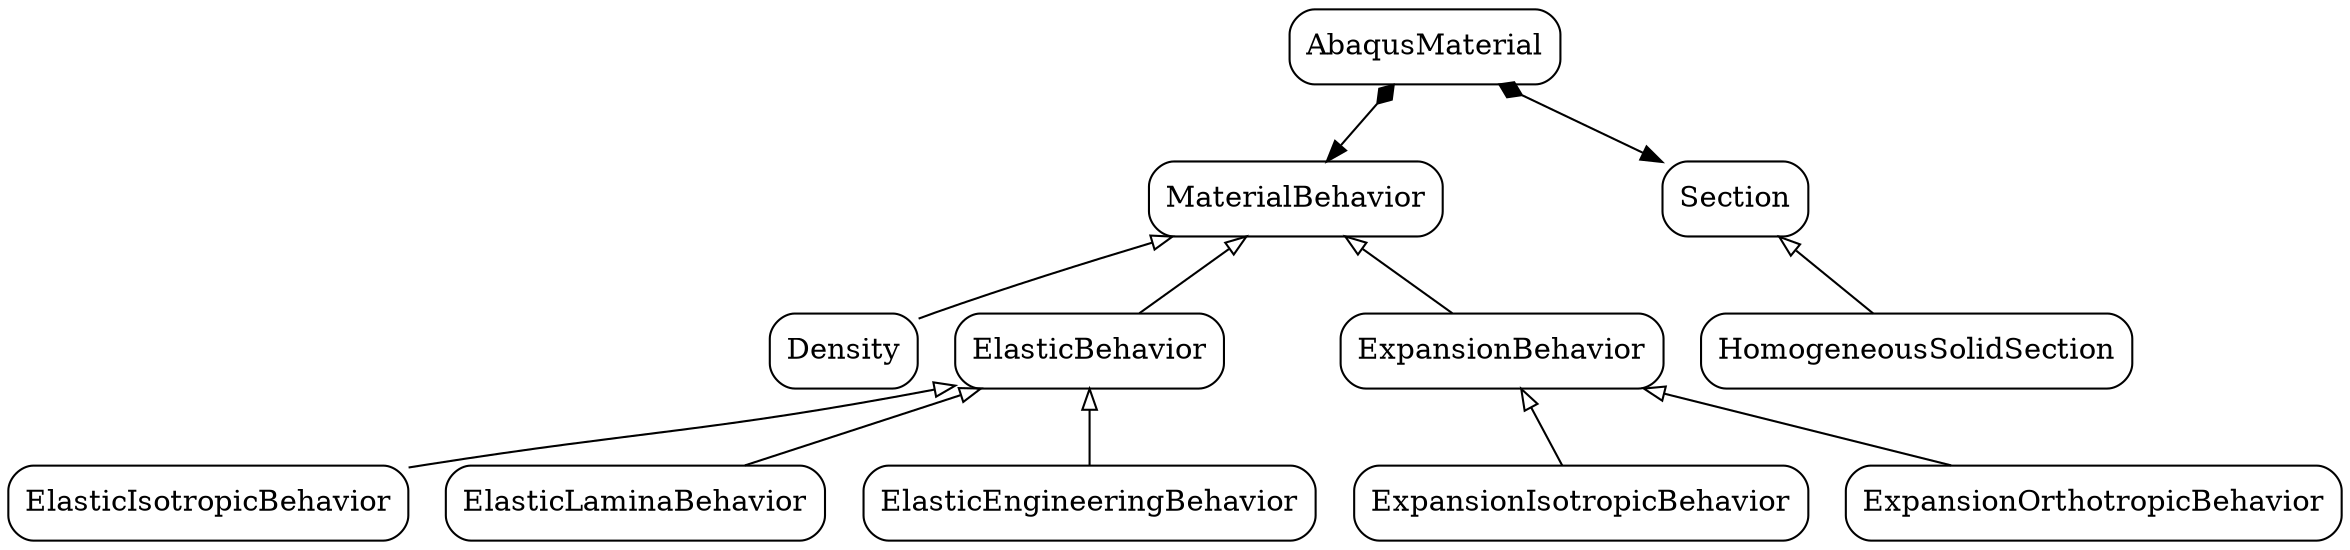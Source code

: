 digraph material{

    node[shape=record, style=rounded]
    AbaqusMaterial[label = "{AbaqusMaterial}"]
    MaterialBehavior[label = "{MaterialBehavior}"]
    Density[label = "{Density}"]
    ElasticBehavior[label = "{ElasticBehavior}"]
    ElasticIsotropicBehavior[label = "{ElasticIsotropicBehavior}"]
    ElasticLaminaBehavior[label = "{ElasticLaminaBehavior}"]
    ElasticEngineeringBehavior[label = "{ElasticEngineeringBehavior}"]
    ExpansionBehavior[label = "{ExpansionBehavior}"]
    ExpansionIsotropicBehavior[label = "{ExpansionIsotropicBehavior}"]
    ExpansionOrthotropicBehavior[label = "{ExpansionOrthotropicBehavior}"]
    Section[label = "{Section}"]
    HomogeneousSolidSection[label = "{HomogeneousSolidSection}"]

    // generalizations
    edge[dir=back, arrowtail=empty, style=normal]
    MaterialBehavior->Density
    MaterialBehavior->ElasticBehavior
    MaterialBehavior->ExpansionBehavior
    ElasticBehavior->ElasticIsotropicBehavior
    ElasticBehavior->ElasticEngineeringBehavior
    ElasticBehavior->ElasticLaminaBehavior
    ExpansionBehavior->ExpansionIsotropicBehavior
    ExpansionBehavior->ExpansionOrthotropicBehavior
    Section->HomogeneousSolidSection

    // compositions
    edge[dir=both, arrowtail=diamond, arrowhead=normal, style=normal]
    AbaqusMaterial->MaterialBehavior
    AbaqusMaterial->Section





}